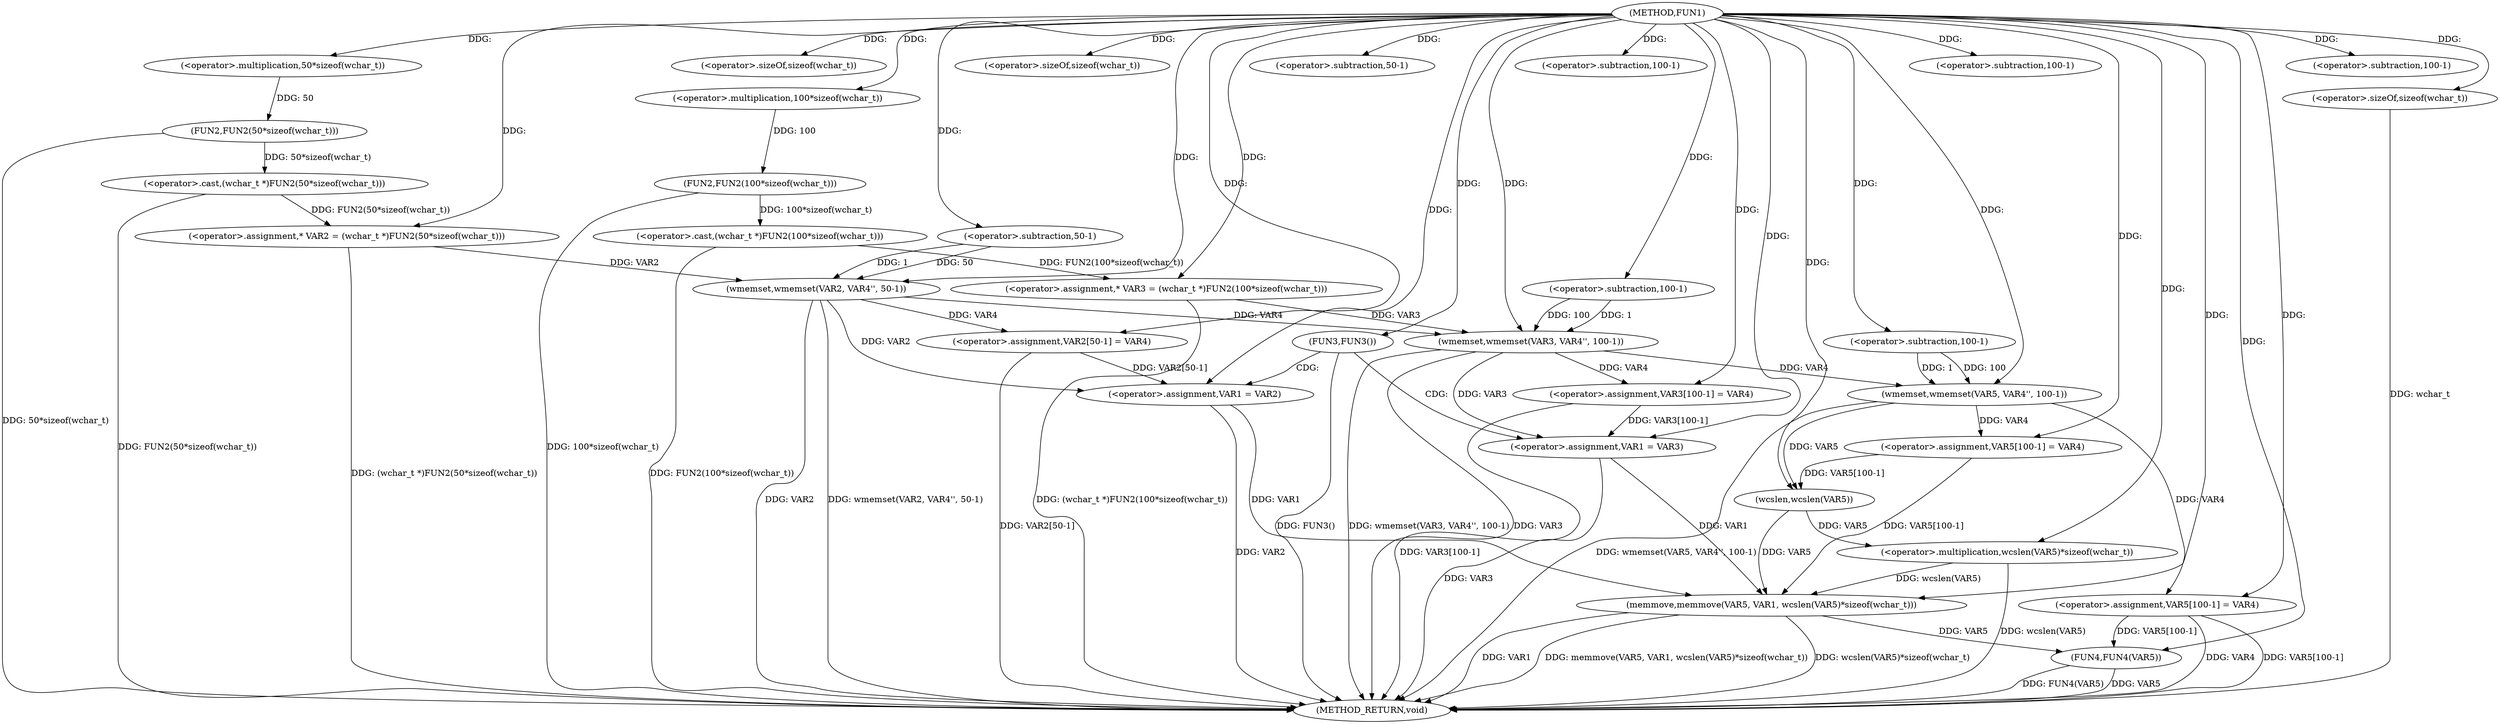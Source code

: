digraph FUN1 {  
"1000100" [label = "(METHOD,FUN1)" ]
"1000192" [label = "(METHOD_RETURN,void)" ]
"1000104" [label = "(<operator>.assignment,* VAR2 = (wchar_t *)FUN2(50*sizeof(wchar_t)))" ]
"1000106" [label = "(<operator>.cast,(wchar_t *)FUN2(50*sizeof(wchar_t)))" ]
"1000108" [label = "(FUN2,FUN2(50*sizeof(wchar_t)))" ]
"1000109" [label = "(<operator>.multiplication,50*sizeof(wchar_t))" ]
"1000111" [label = "(<operator>.sizeOf,sizeof(wchar_t))" ]
"1000114" [label = "(<operator>.assignment,* VAR3 = (wchar_t *)FUN2(100*sizeof(wchar_t)))" ]
"1000116" [label = "(<operator>.cast,(wchar_t *)FUN2(100*sizeof(wchar_t)))" ]
"1000118" [label = "(FUN2,FUN2(100*sizeof(wchar_t)))" ]
"1000119" [label = "(<operator>.multiplication,100*sizeof(wchar_t))" ]
"1000121" [label = "(<operator>.sizeOf,sizeof(wchar_t))" ]
"1000123" [label = "(wmemset,wmemset(VAR2, VAR4'', 50-1))" ]
"1000126" [label = "(<operator>.subtraction,50-1)" ]
"1000129" [label = "(<operator>.assignment,VAR2[50-1] = VAR4)" ]
"1000132" [label = "(<operator>.subtraction,50-1)" ]
"1000136" [label = "(wmemset,wmemset(VAR3, VAR4'', 100-1))" ]
"1000139" [label = "(<operator>.subtraction,100-1)" ]
"1000142" [label = "(<operator>.assignment,VAR3[100-1] = VAR4)" ]
"1000145" [label = "(<operator>.subtraction,100-1)" ]
"1000150" [label = "(FUN3,FUN3())" ]
"1000152" [label = "(<operator>.assignment,VAR1 = VAR2)" ]
"1000157" [label = "(<operator>.assignment,VAR1 = VAR3)" ]
"1000162" [label = "(wmemset,wmemset(VAR5, VAR4'', 100-1))" ]
"1000165" [label = "(<operator>.subtraction,100-1)" ]
"1000168" [label = "(<operator>.assignment,VAR5[100-1] = VAR4)" ]
"1000171" [label = "(<operator>.subtraction,100-1)" ]
"1000175" [label = "(memmove,memmove(VAR5, VAR1, wcslen(VAR5)*sizeof(wchar_t)))" ]
"1000178" [label = "(<operator>.multiplication,wcslen(VAR5)*sizeof(wchar_t))" ]
"1000179" [label = "(wcslen,wcslen(VAR5))" ]
"1000181" [label = "(<operator>.sizeOf,sizeof(wchar_t))" ]
"1000183" [label = "(<operator>.assignment,VAR5[100-1] = VAR4)" ]
"1000186" [label = "(<operator>.subtraction,100-1)" ]
"1000190" [label = "(FUN4,FUN4(VAR5))" ]
  "1000106" -> "1000192"  [ label = "DDG: FUN2(50*sizeof(wchar_t))"] 
  "1000190" -> "1000192"  [ label = "DDG: FUN4(VAR5)"] 
  "1000190" -> "1000192"  [ label = "DDG: VAR5"] 
  "1000116" -> "1000192"  [ label = "DDG: FUN2(100*sizeof(wchar_t))"] 
  "1000152" -> "1000192"  [ label = "DDG: VAR2"] 
  "1000118" -> "1000192"  [ label = "DDG: 100*sizeof(wchar_t)"] 
  "1000162" -> "1000192"  [ label = "DDG: wmemset(VAR5, VAR4'', 100-1)"] 
  "1000123" -> "1000192"  [ label = "DDG: VAR2"] 
  "1000181" -> "1000192"  [ label = "DDG: wchar_t"] 
  "1000175" -> "1000192"  [ label = "DDG: wcslen(VAR5)*sizeof(wchar_t)"] 
  "1000157" -> "1000192"  [ label = "DDG: VAR3"] 
  "1000129" -> "1000192"  [ label = "DDG: VAR2[50-1]"] 
  "1000178" -> "1000192"  [ label = "DDG: wcslen(VAR5)"] 
  "1000183" -> "1000192"  [ label = "DDG: VAR4"] 
  "1000123" -> "1000192"  [ label = "DDG: wmemset(VAR2, VAR4'', 50-1)"] 
  "1000183" -> "1000192"  [ label = "DDG: VAR5[100-1]"] 
  "1000142" -> "1000192"  [ label = "DDG: VAR3[100-1]"] 
  "1000136" -> "1000192"  [ label = "DDG: wmemset(VAR3, VAR4'', 100-1)"] 
  "1000175" -> "1000192"  [ label = "DDG: VAR1"] 
  "1000150" -> "1000192"  [ label = "DDG: FUN3()"] 
  "1000114" -> "1000192"  [ label = "DDG: (wchar_t *)FUN2(100*sizeof(wchar_t))"] 
  "1000136" -> "1000192"  [ label = "DDG: VAR3"] 
  "1000104" -> "1000192"  [ label = "DDG: (wchar_t *)FUN2(50*sizeof(wchar_t))"] 
  "1000175" -> "1000192"  [ label = "DDG: memmove(VAR5, VAR1, wcslen(VAR5)*sizeof(wchar_t))"] 
  "1000108" -> "1000192"  [ label = "DDG: 50*sizeof(wchar_t)"] 
  "1000106" -> "1000104"  [ label = "DDG: FUN2(50*sizeof(wchar_t))"] 
  "1000100" -> "1000104"  [ label = "DDG: "] 
  "1000108" -> "1000106"  [ label = "DDG: 50*sizeof(wchar_t)"] 
  "1000109" -> "1000108"  [ label = "DDG: 50"] 
  "1000100" -> "1000109"  [ label = "DDG: "] 
  "1000100" -> "1000111"  [ label = "DDG: "] 
  "1000116" -> "1000114"  [ label = "DDG: FUN2(100*sizeof(wchar_t))"] 
  "1000100" -> "1000114"  [ label = "DDG: "] 
  "1000118" -> "1000116"  [ label = "DDG: 100*sizeof(wchar_t)"] 
  "1000119" -> "1000118"  [ label = "DDG: 100"] 
  "1000100" -> "1000119"  [ label = "DDG: "] 
  "1000100" -> "1000121"  [ label = "DDG: "] 
  "1000104" -> "1000123"  [ label = "DDG: VAR2"] 
  "1000100" -> "1000123"  [ label = "DDG: "] 
  "1000126" -> "1000123"  [ label = "DDG: 50"] 
  "1000126" -> "1000123"  [ label = "DDG: 1"] 
  "1000100" -> "1000126"  [ label = "DDG: "] 
  "1000123" -> "1000129"  [ label = "DDG: VAR4"] 
  "1000100" -> "1000129"  [ label = "DDG: "] 
  "1000100" -> "1000132"  [ label = "DDG: "] 
  "1000114" -> "1000136"  [ label = "DDG: VAR3"] 
  "1000100" -> "1000136"  [ label = "DDG: "] 
  "1000123" -> "1000136"  [ label = "DDG: VAR4"] 
  "1000139" -> "1000136"  [ label = "DDG: 100"] 
  "1000139" -> "1000136"  [ label = "DDG: 1"] 
  "1000100" -> "1000139"  [ label = "DDG: "] 
  "1000136" -> "1000142"  [ label = "DDG: VAR4"] 
  "1000100" -> "1000142"  [ label = "DDG: "] 
  "1000100" -> "1000145"  [ label = "DDG: "] 
  "1000100" -> "1000150"  [ label = "DDG: "] 
  "1000129" -> "1000152"  [ label = "DDG: VAR2[50-1]"] 
  "1000123" -> "1000152"  [ label = "DDG: VAR2"] 
  "1000100" -> "1000152"  [ label = "DDG: "] 
  "1000142" -> "1000157"  [ label = "DDG: VAR3[100-1]"] 
  "1000136" -> "1000157"  [ label = "DDG: VAR3"] 
  "1000100" -> "1000157"  [ label = "DDG: "] 
  "1000100" -> "1000162"  [ label = "DDG: "] 
  "1000136" -> "1000162"  [ label = "DDG: VAR4"] 
  "1000165" -> "1000162"  [ label = "DDG: 100"] 
  "1000165" -> "1000162"  [ label = "DDG: 1"] 
  "1000100" -> "1000165"  [ label = "DDG: "] 
  "1000162" -> "1000168"  [ label = "DDG: VAR4"] 
  "1000100" -> "1000168"  [ label = "DDG: "] 
  "1000100" -> "1000171"  [ label = "DDG: "] 
  "1000168" -> "1000175"  [ label = "DDG: VAR5[100-1]"] 
  "1000179" -> "1000175"  [ label = "DDG: VAR5"] 
  "1000100" -> "1000175"  [ label = "DDG: "] 
  "1000157" -> "1000175"  [ label = "DDG: VAR1"] 
  "1000152" -> "1000175"  [ label = "DDG: VAR1"] 
  "1000178" -> "1000175"  [ label = "DDG: wcslen(VAR5)"] 
  "1000179" -> "1000178"  [ label = "DDG: VAR5"] 
  "1000168" -> "1000179"  [ label = "DDG: VAR5[100-1]"] 
  "1000162" -> "1000179"  [ label = "DDG: VAR5"] 
  "1000100" -> "1000179"  [ label = "DDG: "] 
  "1000100" -> "1000178"  [ label = "DDG: "] 
  "1000100" -> "1000181"  [ label = "DDG: "] 
  "1000100" -> "1000183"  [ label = "DDG: "] 
  "1000162" -> "1000183"  [ label = "DDG: VAR4"] 
  "1000100" -> "1000186"  [ label = "DDG: "] 
  "1000183" -> "1000190"  [ label = "DDG: VAR5[100-1]"] 
  "1000175" -> "1000190"  [ label = "DDG: VAR5"] 
  "1000100" -> "1000190"  [ label = "DDG: "] 
  "1000150" -> "1000152"  [ label = "CDG: "] 
  "1000150" -> "1000157"  [ label = "CDG: "] 
}
